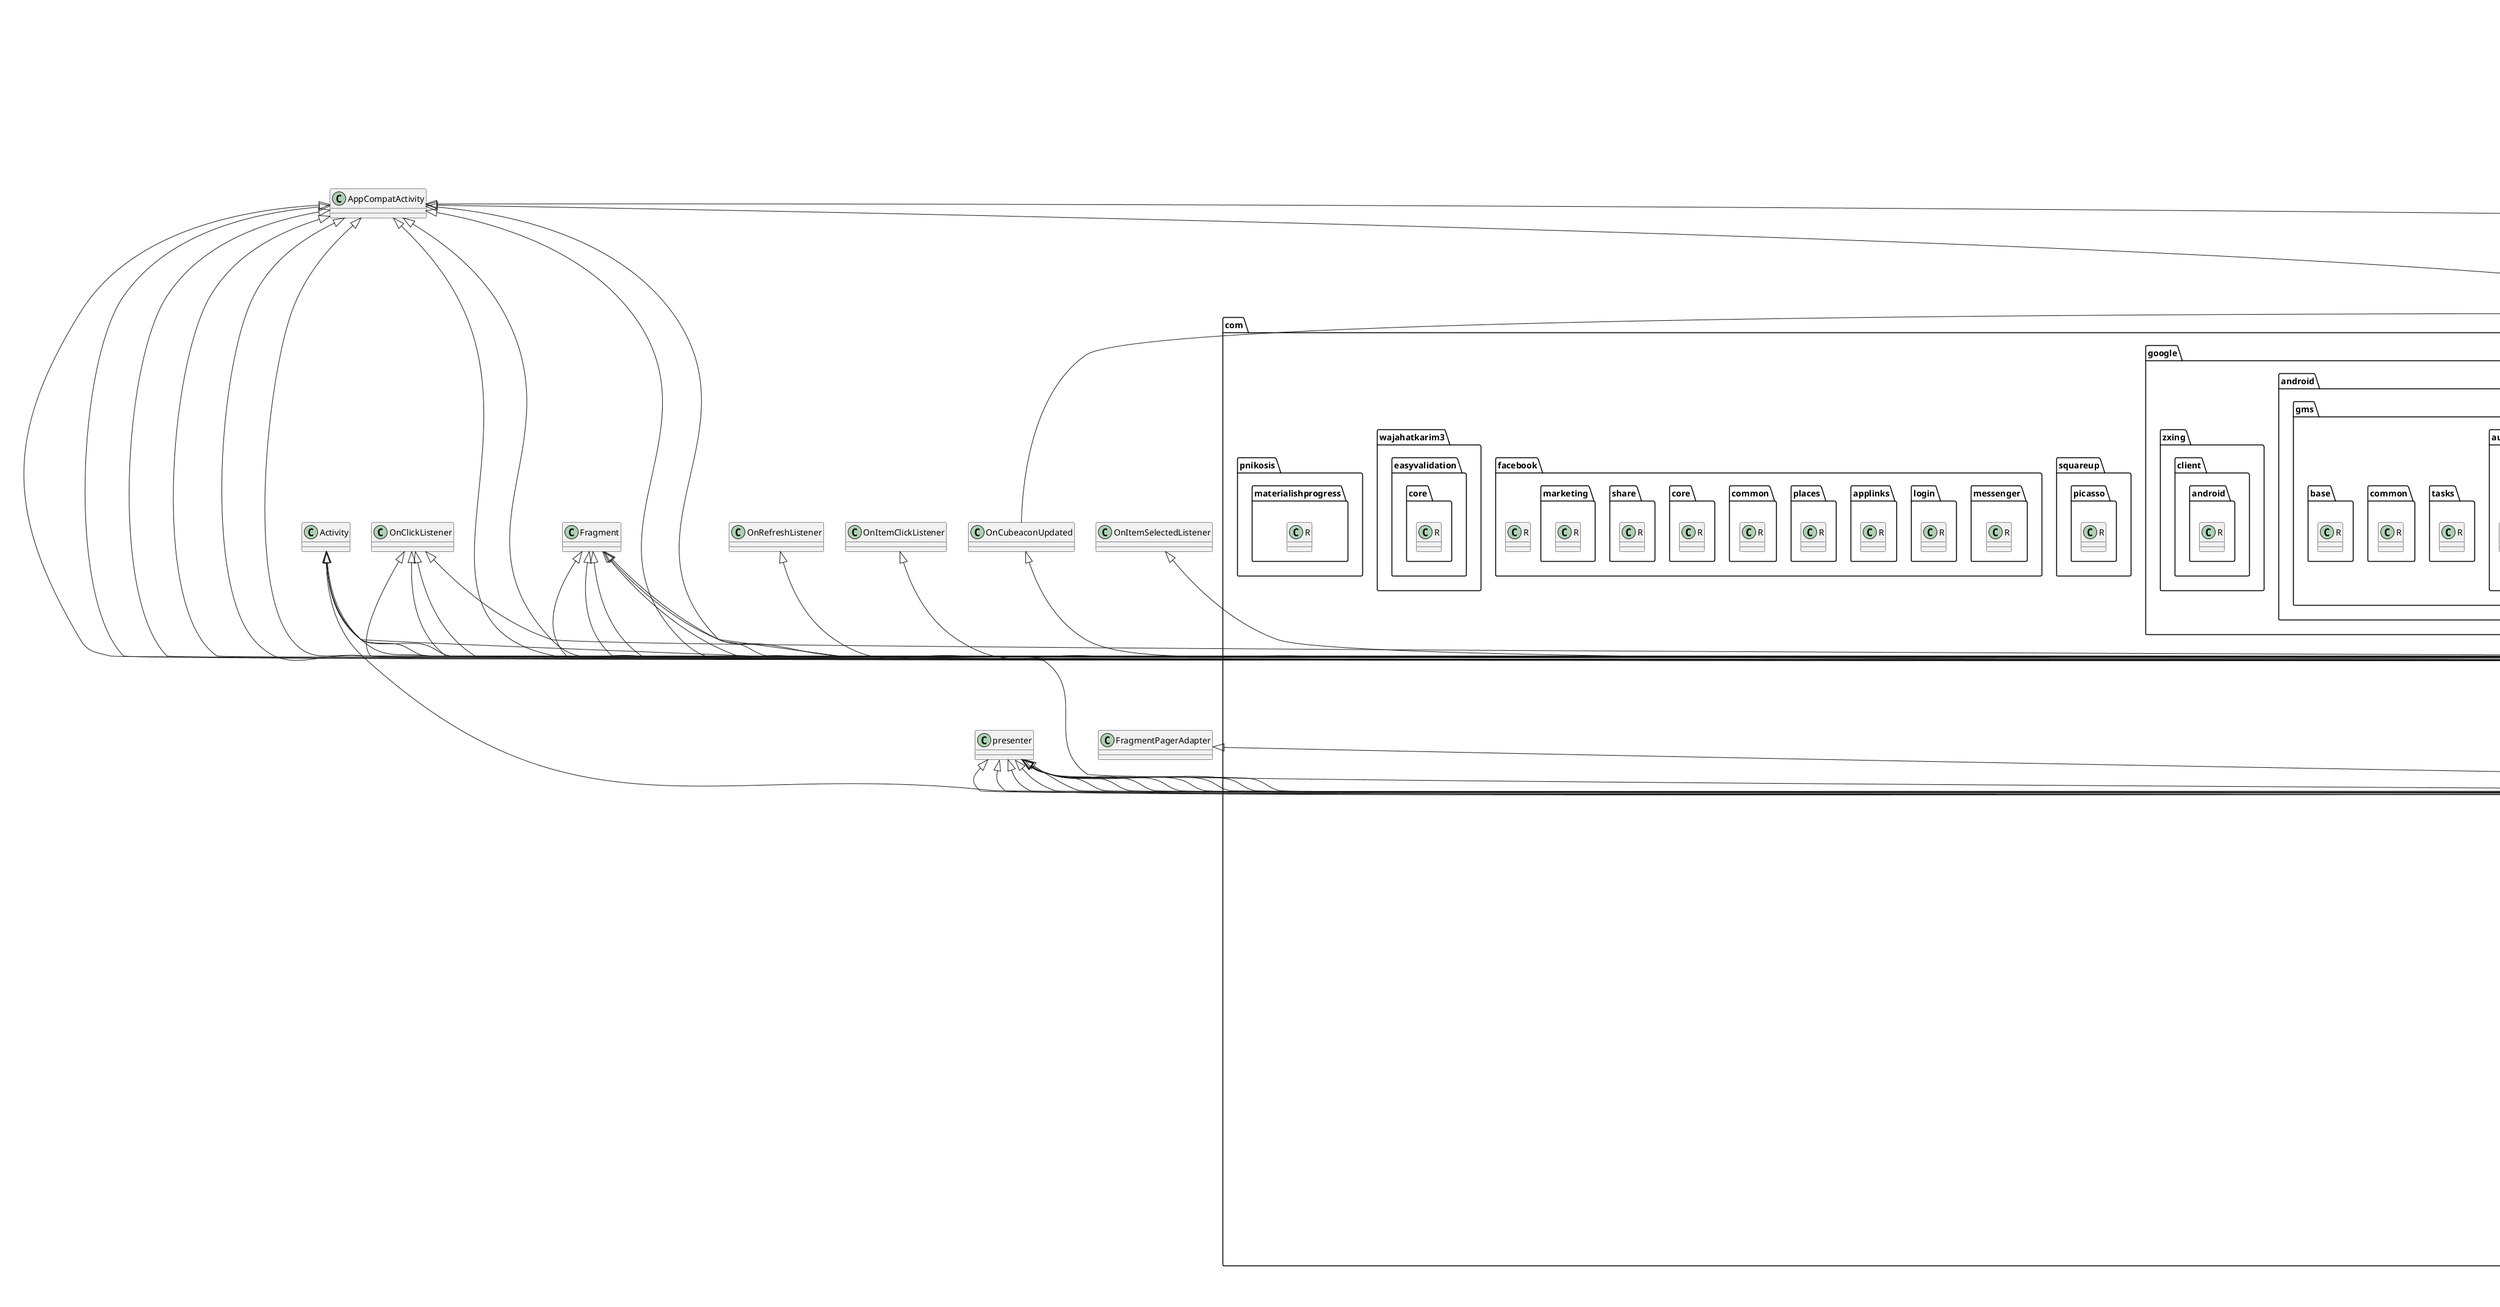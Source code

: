 @startuml

title __APP's Class Diagram__\n

  package com.example.aflah.tracki_master {
    package com.example.aflah.tracki_master.View {
      class AboutTrackiActivity {
      }
    }
  }
  

  package com.example.aflah.tracki_master {
    package com.example.aflah.tracki_master.NavbarFragment {
      class AccountFragment {
      }
    }
  }
  

  package com.example.aflah.tracki_master {
    package com.example.aflah.tracki_master.Model {
      class Advertisement {
      }
    }
  }
  

  package com.example.aflah.tracki_master {
    package com.example.aflah.tracki_master.Model {
      class Advertisements {
      }
    }
  }
  

  package com.example.aflah.tracki_master {
    package com.example.aflah.tracki_master.Data {
      package com.example.aflah.tracki_master.Data.remote {
        package com.example.aflah.tracki_master.Data.remote.API {
          class ApiClient {
          }
        }
      }
    }
  }
  

  package com.example.aflah.tracki_master {
    package com.example.aflah.tracki_master.Data {
      package com.example.aflah.tracki_master.Data.remote {
        package com.example.aflah.tracki_master.Data.remote.API {
          interface ApiInterface {
          }
        }
      }
    }
  }
  

  package com.example.aflah.tracki_master {
    package com.example.aflah.tracki_master.Retrofit {
      interface ApiRequest {
      }
    }
  }
  

  package com.example.aflah.tracki_master {
    class App {
    }
  }
  

  package com.example.aflah.tracki_master {
    class BuildConfig {
    }
  }
  

  package com.example.aflah.tracki_master {
    package com.example.aflah.tracki_master.Adapter {
      class CarouselDetailTokoAdapter {
      }
    }
  }
  

  package com.example.aflah.tracki_master {
    package com.example.aflah.tracki_master.Model {
      class Category {
      }
    }
  }
  

  package com.example.aflah.tracki_master {
    class DateDialog {
    }
  }
  

  package com.example.aflah.tracki_master {
    package com.example.aflah.tracki_master.View {
      class DetailMenuActivity {
      }
    }
  }
  

  package com.example.aflah.tracki_master {
    package com.example.aflah.tracki_master.Contract {
      interface DetailMenuContract {
      }
    }
  }
  

  package com.example.aflah.tracki_master {
    package com.example.aflah.tracki_master.Presenter {
      class DetailMenuPresenter {
      }
    }
  }
  

  package com.example.aflah.tracki_master {
    package com.example.aflah.tracki_master.View {
      class DetailPromoActivity {
      }
    }
  }
  

  package com.example.aflah.tracki_master {
    package com.example.aflah.tracki_master.Contract {
      interface DetailPromoContract {
      }
    }
  }
  

  package com.example.aflah.tracki_master {
    package com.example.aflah.tracki_master.Presenter {
      class DetailPromoPresenter {
      }
    }
  }
  

  package com.example.aflah.tracki_master {
    package com.example.aflah.tracki_master.Data {
      package com.example.aflah.tracki_master.Data.remote {
        class DetailPromoRemoteDataSource {
        }
      }
    }
  }
  

  package com.example.aflah.tracki_master {
    package com.example.aflah.tracki_master.Data {
      class DetailPromoRepository {
      }
    }
  }
  

  package com.example.aflah.tracki_master {
    package com.example.aflah.tracki_master.Data {
      interface DetailPromoSource {
      }
    }
  }
  

  package com.example.aflah.tracki_master {
    package com.example.aflah.tracki_master.Adapter {
      class DetailTokoAdapter {
      }
    }
  }
  

  package com.example.aflah.tracki_master {
    package com.example.aflah.tracki_master.Contract {
      interface DetailTokoContract {
      }
    }
  }
  

  package com.example.aflah.tracki_master {
    package com.example.aflah.tracki_master.View {
      class DetailTokoFragment {
      }
    }
  }
  

  package com.example.aflah.tracki_master {
    package com.example.aflah.tracki_master.Presenter {
      class DetailTokoPresenter {
      }
    }
  }
  

  package com.example.aflah.tracki_master {
    package com.example.aflah.tracki_master.Adapter {
      class DetailTokoViewPagerAdapter {
      }
    }
  }
  

  package com.example.aflah.tracki_master {
    package com.example.aflah.tracki_master.View {
      class EditProfilActivity {
      }
    }
  }
  

  package com.example.aflah.tracki_master {
    package com.example.aflah.tracki_master.Contract {
      interface EditProfilContract {
      }
    }
  }
  

  package com.example.aflah.tracki_master {
    package com.example.aflah.tracki_master.Presenter {
      class EditProfilePresenter {
      }
    }
  }
  

  package com.example.aflah.tracki_master {
    class ExampleInstrumentedTest {
    }
  }
  

  package com.example.aflah.tracki_master {
    package com.example.aflah.tracki_master.View {
      class ForgotPasswordActivity {
      }
    }
  }
  

  package com.example.aflah.tracki_master {
    package com.example.aflah.tracki_master.Contract {
      interface ForgotPasswordContract {
      }
    }
  }
  

  package com.example.aflah.tracki_master {
    package com.example.aflah.tracki_master.Presenter {
      class ForgotPasswordPresenter {
      }
    }
  }
  

  package com.example.aflah.tracki_master {
    package com.example.aflah.tracki_master.Model {
      class Galery {
      }
    }
  }
  

  package com.example.aflah.tracki_master {
    package com.example.aflah.tracki_master.View {
      class HasilSearchProductActivity {
      }
    }
  }
  

  package com.example.aflah.tracki_master {
    package com.example.aflah.tracki_master.Adapter {
      class HasilSearchProductAdapter {
      }
    }
  }
  

  package com.example.aflah.tracki_master {
    package com.example.aflah.tracki_master.Contract {
      interface HasilSearchProductContract {
      }
    }
  }
  

  package com.example.aflah.tracki_master {
    package com.example.aflah.tracki_master.Presenter {
      class HasilSearchProductPresenter {
      }
    }
  }
  

  package com.example.aflah.tracki_master {
    package com.example.aflah.tracki_master.View {
      class HasilSearchStoreActivity {
      }
    }
  }
  

  package com.example.aflah.tracki_master {
    package com.example.aflah.tracki_master.Adapter {
      class HasilSearchStoreAdapter {
      }
    }
  }
  

  package com.example.aflah.tracki_master {
    package com.example.aflah.tracki_master.Contract {
      interface HasilSearchStoreContract {
      }
    }
  }
  

  package com.example.aflah.tracki_master {
    package com.example.aflah.tracki_master.Presenter {
      class HasilSearchStorePresenter {
      }
    }
  }
  

  package com.example.aflah.tracki_master {
    package com.example.aflah.tracki_master.NavbarFragment {
      class HomeFragment {
      }
    }
  }
  

  package com.example.aflah.tracki_master {
    package com.example.aflah.tracki_master.Auth {
      interface ILogin {
      }
    }
  }
  

  package com.example.aflah.tracki_master {
    class Injection {
    }
  }
  

  package com.example.aflah.tracki_master {
    package com.example.aflah.tracki_master.Adapter {
      class ListMakananAdapter {
      }
    }
  }
  

  package com.example.aflah.tracki_master {
    package com.example.aflah.tracki_master.Adapter {
      class ListMinumanAdapter {
      }
    }
  }
  

  package com.example.aflah.tracki_master {
    package com.example.aflah.tracki_master.Adapter {
      class ListPromotionAdapter {
      }
    }
  }
  

  package com.example.aflah.tracki_master {
    package com.example.aflah.tracki_master.Adapter {
      class ListSavePromoAdapter {
      }
    }
  }
  

  package com.example.aflah.tracki_master {
    package com.example.aflah.tracki_master.Auth {
      class LoginActivity {
      }
    }
  }
  

  package com.example.aflah.tracki_master {
    package com.example.aflah.tracki_master.Auth {
      interface LoginContract {
      }
    }
  }
  

  package com.example.aflah.tracki_master {
    package com.example.aflah.tracki_master.Auth {
      class LoginPresenter {
      }
    }
  }
  

  package com.example.aflah.tracki_master {
    package com.example.aflah.tracki_master.Contract {
      interface MakananContract {
      }
    }
  }
  

  package com.example.aflah.tracki_master {
    package com.example.aflah.tracki_master.View {
      class MakananFragment {
      }
    }
  }
  

  package com.example.aflah.tracki_master {
    package com.example.aflah.tracki_master.Presenter {
      class MakananPresenter {
      }
    }
  }
  

  package com.example.aflah.tracki_master {
    package com.example.aflah.tracki_master.Contract {
      interface MinumanContract {
      }
    }
  }
  

  package com.example.aflah.tracki_master {
    package com.example.aflah.tracki_master.View {
      class MinumanFragment {
      }
    }
  }
  

  package com.example.aflah.tracki_master {
    package com.example.aflah.tracki_master.Presenter {
      class MinumanPresenter {
      }
    }
  }
  

  package com.example.aflah.tracki_master {
    class NavigationActivity {
    }
  }
  

  package com.example.aflah.tracki_master {
    package com.example.aflah.tracki_master.Model {
      class PivotPromo {
      }
    }
  }
  

  package com.example.aflah.tracki_master {
    package com.example.aflah.tracki_master.Model {
      class PivotReview {
      }
    }
  }
  

  package com.example.aflah.tracki_master {
    class PreferenceManager {
    }
  }
  

  package com.example.aflah.tracki_master {
    package com.example.aflah.tracki_master.Model {
      class Product {
      }
    }
  }
  

  package com.example.aflah.tracki_master {
    package com.example.aflah.tracki_master.Data {
      package com.example.aflah.tracki_master.Data.remote {
        class ProductRemoteDataSource {
        }
      }
    }
  }
  

  package com.example.aflah.tracki_master {
    package com.example.aflah.tracki_master.Data {
      class ProductRepository {
      }
    }
  }
  

  package com.example.aflah.tracki_master {
    package com.example.aflah.tracki_master.Data {
      interface ProductSource {
      }
    }
  }
  

  package com.example.aflah.tracki_master {
    package com.example.aflah.tracki_master.View {
      class PrologActivity {
      }
    }
  }
  

  package com.example.aflah.tracki_master {
    package com.example.aflah.tracki_master.View {
      class PromoFragment {
      }
    }
  }
  

  package com.example.aflah.tracki_master {
    package com.example.aflah.tracki_master.Model {
      class Promotion {
      }
    }
  }
  

  package com.example.aflah.tracki_master {
    package com.example.aflah.tracki_master.Contract {
      interface PromotionContract {
      }
    }
  }
  

  package com.example.aflah.tracki_master {
    package com.example.aflah.tracki_master.Presenter {
      class PromotionPresenter {
      }
    }
  }
  

  package com.example.aflah.tracki_master {
    package com.example.aflah.tracki_master.Data {
      package com.example.aflah.tracki_master.Data.remote {
        class PromotionRemoteDataSource {
        }
      }
    }
  }
  

  package com.example.aflah.tracki_master {
    package com.example.aflah.tracki_master.Data {
      class PromotionRepository {
      }
    }
  }
  

  package com.example.aflah.tracki_master {
    package com.example.aflah.tracki_master.Data {
      interface PromotionSource {
      }
    }
  }
  

  package com.eyro.cubeacon {
    class R {
    }
  }
  

  package com.google.android.gms.auth {
    package com.google.android.gms.auth.api {
      class R {
      }
    }
  }
  

  package com.squareup.picasso {
    class R {
    }
  }
  

  package com.google.android.gms.tasks {
    class R {
    }
  }
  

  package android.support.design {
    class R {
    }
  }
  

  package android.support.graphics.drawable {
    class R {
    }
  }
  

  package com.facebook {
    class R {
    }
  }
  

  package android.support.mediacompat {
    class R {
    }
  }
  

  package com.facebook {
    package com.facebook.messenger {
      class R {
      }
    }
  }
  

  package android.support.fragment {
    class R {
    }
  }
  

  package com.google.android.gms.auth {
    package com.google.android.gms.auth.api {
      package com.google.android.gms.auth.api.phone {
        class R {
        }
      }
    }
  }
  

  package com.facebook {
    package com.facebook.login {
      class R {
      }
    }
  }
  

  package android.support.customtabs {
    class R {
    }
  }
  

  package android.support.v7.recyclerview {
    class R {
    }
  }
  

  package com.facebook {
    package com.facebook.applinks {
      class R {
      }
    }
  }
  

  package com.facebook {
    package com.facebook.places {
      class R {
      }
    }
  }
  

  package me.omidh.ripplevalidatoredittext {
    class R {
    }
  }
  

  package android.support.compat {
    class R {
    }
  }
  

  package com.example.aflah.tracki_master {
    class R {
    }
  }
  

  package android.arch.lifecycle {
    package android.arch.lifecycle.viewmodel {
      class R {
      }
    }
  }
  

  package android.support.multidex {
    class R {
    }
  }
  

  package android.support.v7.cardview {
    class R {
    }
  }
  

  package android.arch.lifecycle {
    package android.arch.lifecycle.livedata.core {
      class R {
      }
    }
  }
  

  package com.facebook {
    package com.facebook.common {
      class R {
      }
    }
  }
  

  package android.support.coreui {
    class R {
    }
  }
  

  package android.arch.core {
    class R {
    }
  }
  

  package de.hdodenhof.circleimageview {
    class R {
    }
  }
  

  package android.support.coreutils {
    class R {
    }
  }
  

  package android.support.transition {
    class R {
    }
  }
  

  package android.support.v7.appcompat {
    class R {
    }
  }
  

  package android.support.graphics.drawable {
    package android.support.graphics.drawable.animated {
      class R {
      }
    }
  }
  

  package android.arch.lifecycle {
    class R {
    }
  }
  

  package com.google.android.gms.auth {
    class R {
    }
  }
  

  package org.altbeacon.beacon {
    class R {
    }
  }
  

  package com.facebook {
    package com.facebook.core {
      class R {
      }
    }
  }
  

  package cn.pedant.SweetAlert {
    class R {
    }
  }
  

  package com.facebook {
    package com.facebook.share {
      class R {
      }
    }
  }
  

  package android.support.v4 {
    class R {
    }
  }
  

  package com.wajahatkarim3.easyvalidation.core {
    class R {
    }
  }
  

  package com.pnikosis.materialishprogress {
    class R {
    }
  }
  

  package android.support.constraint {
    class R {
    }
  }
  

  package com.google.zxing.client.android {
    class R {
    }
  }
  

  package com.google.android.gms.common {
    class R {
    }
  }
  

  package com.facebook {
    package com.facebook.marketing {
      class R {
      }
    }
  }
  

  package com.google.android.gms.base {
    class R {
    }
  }
  

  package com.example.aflah.tracki_master {
    package com.example.aflah.tracki_master.View {
      class RegisterActivity {
      }
    }
  }
  

  package com.example.aflah.tracki_master {
    package com.example.aflah.tracki_master.Contract {
      interface RegisterContract {
      }
    }
  }
  

  package com.example.aflah.tracki_master {
    package com.example.aflah.tracki_master.Presenter {
      class RegisterPresenter {
      }
    }
  }
  

  package com.example.aflah.tracki_master {
    package com.example.aflah.tracki_master.Model {
      package com.example.aflah.tracki_master.Model.Response {
        class ResponseAddReview {
        }
      }
    }
  }
  

  package com.example.aflah.tracki_master {
    package com.example.aflah.tracki_master.Model {
      package com.example.aflah.tracki_master.Model.Response {
        class ResponseDeletePromo {
        }
      }
    }
  }
  

  package com.example.aflah.tracki_master {
    package com.example.aflah.tracki_master.Model {
      package com.example.aflah.tracki_master.Model.Response {
        class ResponseDetailToko {
        }
      }
    }
  }
  

  package com.example.aflah.tracki_master {
    package com.example.aflah.tracki_master.Model {
      package com.example.aflah.tracki_master.Model.Response {
        class ResponseForgotPassword {
        }
      }
    }
  }
  

  package com.example.aflah.tracki_master {
    package com.example.aflah.tracki_master.Model {
      package com.example.aflah.tracki_master.Model.Response {
        class ResponseLogin {
        }
      }
    }
  }
  

  package com.example.aflah.tracki_master {
    package com.example.aflah.tracki_master.Model {
      package com.example.aflah.tracki_master.Model.Response {
        class ResponseLogout {
        }
      }
    }
  }
  

  package com.example.aflah.tracki_master {
    package com.example.aflah.tracki_master.Model {
      package com.example.aflah.tracki_master.Model.Response {
        class ResponseProductById {
        }
      }
    }
  }
  

  package com.example.aflah.tracki_master {
    package com.example.aflah.tracki_master.Model {
      package com.example.aflah.tracki_master.Model.Response {
        class ResponsePromotionById {
        }
      }
    }
  }
  

  package com.example.aflah.tracki_master {
    package com.example.aflah.tracki_master.Model {
      package com.example.aflah.tracki_master.Model.Response {
        class ResponseRedeemPromotion {
        }
      }
    }
  }
  

  package com.example.aflah.tracki_master {
    package com.example.aflah.tracki_master.Model {
      package com.example.aflah.tracki_master.Model.Response {
        class ResponseRegister {
        }
      }
    }
  }
  

  package com.example.aflah.tracki_master {
    package com.example.aflah.tracki_master.Model {
      package com.example.aflah.tracki_master.Model.Response {
        class ResponseSearchNameProduct {
        }
      }
    }
  }
  

  package com.example.aflah.tracki_master {
    package com.example.aflah.tracki_master.Model {
      package com.example.aflah.tracki_master.Model.Response {
        class ResponseSearchNameStore {
        }
      }
    }
  }
  

  package com.example.aflah.tracki_master {
    package com.example.aflah.tracki_master.Model {
      package com.example.aflah.tracki_master.Model.Response {
        class ResponseSearchProduct {
        }
      }
    }
  }
  

  package com.example.aflah.tracki_master {
    package com.example.aflah.tracki_master.Model {
      package com.example.aflah.tracki_master.Model.Response {
        class ResponseTokoByUID {
        }
      }
    }
  }
  

  package com.example.aflah.tracki_master {
    package com.example.aflah.tracki_master.Model {
      package com.example.aflah.tracki_master.Model.Response {
        class ResponseUserById {
        }
      }
    }
  }
  

  package com.example.aflah.tracki_master {
    package com.example.aflah.tracki_master.Retrofit {
      class RetroServer {
      }
    }
  }
  

  package com.example.aflah.tracki_master {
    package com.example.aflah.tracki_master.Adapter {
      class ReviewAdapter {
      }
    }
  }
  

  package com.example.aflah.tracki_master {
    package com.example.aflah.tracki_master.Data {
      package com.example.aflah.tracki_master.Data.remote {
        class ReviewRemoteDataSource {
        }
      }
    }
  }
  

  package com.example.aflah.tracki_master {
    package com.example.aflah.tracki_master.View {
      class ReviewTokoActivity {
      }
    }
  }
  

  package com.example.aflah.tracki_master {
    package com.example.aflah.tracki_master.Contract {
      interface ReviewTokoContract {
      }
    }
  }
  

  package com.example.aflah.tracki_master {
    package com.example.aflah.tracki_master.Presenter {
      class ReviewTokoPresenter {
      }
    }
  }
  

  package com.example.aflah.tracki_master {
    package com.example.aflah.tracki_master.Data {
      class ReviewTokoRepository {
      }
    }
  }
  

  package com.example.aflah.tracki_master {
    package com.example.aflah.tracki_master.Data {
      interface ReviewTokoSource {
      }
    }
  }
  

  package com.example.aflah.tracki_master {
    package com.example.aflah.tracki_master.Model {
      class Reviewer {
      }
    }
  }
  

  package com.example.aflah.tracki_master {
    package com.example.aflah.tracki_master.Model {
      class SearchName {
      }
    }
  }
  

  package com.example.aflah.tracki_master {
    package com.example.aflah.tracki_master.View {
      class SplashScreen {
      }
    }
  }
  

  package com.example.aflah.tracki_master {
    package com.example.aflah.tracki_master.Model {
      class Store {
      }
    }
  }
  

  package com.example.aflah.tracki_master {
    package com.example.aflah.tracki_master.Data {
      package com.example.aflah.tracki_master.Data.remote {
        class StoreRemoteDataSource {
        }
      }
    }
  }
  

  package com.example.aflah.tracki_master {
    package com.example.aflah.tracki_master.Data {
      class StoreRepository {
      }
    }
  }
  

  package com.example.aflah.tracki_master {
    package com.example.aflah.tracki_master.Data {
      interface StoreSource {
      }
    }
  }
  

  package com.example.aflah.tracki_master {
    package com.example.aflah.tracki_master.Model {
      class StoreType {
      }
    }
  }
  

  package com.example.aflah.tracki_master {
    package com.example.aflah.tracki_master.View {
      class TokoActivity {
      }
    }
  }
  

  package com.example.aflah.tracki_master {
    package com.example.aflah.tracki_master.Contract {
      interface TokoContract {
      }
    }
  }
  

  package com.example.aflah.tracki_master {
    package com.example.aflah.tracki_master.Presenter {
      class TokoPresenter {
      }
    }
  }
  

  package com.example.aflah.tracki_master {
    package com.example.aflah.tracki_master.Adapter {
      class TokoTerdekatAdapter {
      }
    }
  }
  

  package com.example.aflah.tracki_master {
    package com.example.aflah.tracki_master.Model {
      class User {
      }
    }
  }
  

  package com.example.aflah.tracki_master {
    package com.example.aflah.tracki_master.Model {
      class UserLogin {
      }
    }
  }
  

  package com.example.aflah.tracki_master {
    package com.example.aflah.tracki_master.Data {
      package com.example.aflah.tracki_master.Data.remote {
        class UserRemoteDataSource {
        }
      }
    }
  }
  

  package com.example.aflah.tracki_master {
    package com.example.aflah.tracki_master.Data {
      class UserRepository {
      }
    }
  }
  

  package com.example.aflah.tracki_master {
    package com.example.aflah.tracki_master.Data {
      interface UserSource {
      }
    }
  }
  

  package com.example.aflah.tracki_master {
    class setting {
    }
  }
  

  AboutTrackiActivity -up-|> AppCompatActivity
  AccountFragment -up-|> Fragment
  AccountFragment o-- UserLogin : userLogin
  AccountFragment o-- ListSavePromoAdapter : listSavePromoAdapter
  Advertisement o-- Store : store
  App -up-|> BootstrapNotifier
  App -up-|> Application
  CarouselDetailTokoAdapter -up-|> PagerAdapter
  DateDialog -up-|> OnDateSetListener
  DateDialog -up-|> DialogFragment
  DetailMenuActivity -up-|> view
  DetailMenuActivity -up-|> AppCompatActivity
  DetailMenuActivity o-- DetailMenuPresenter : presenter
  DetailMenuPresenter -up-|> presenter
  DetailMenuPresenter o-- ProductRepository : productRepository
  DetailMenuPresenter o-- view : view
  DetailPromoActivity -up-|> view
  DetailPromoActivity -up-|> AppCompatActivity
  DetailPromoActivity o-- UserLogin : userLogin
  DetailPromoActivity o-- DetailPromoPresenter : presenter
  DetailPromoPresenter -up-|> presenter
  DetailPromoPresenter o-- DetailPromoRepository : detailPromoRepository
  DetailPromoPresenter o-- view : view
  DetailPromoRemoteDataSource -up-|> DetailPromoSource
  DetailPromoRemoteDataSource o-- ApiInterface : apiInterface
  DetailPromoRepository -up-|> DetailPromoSource
  DetailPromoRepository o-- DetailPromoRemoteDataSource : detailPromoRemoteDataSource
  DetailTokoAdapter -up-|> Adapter
  DetailTokoAdapter o-- Store : store
  DetailTokoFragment -up-|> view
  DetailTokoFragment -up-|> Fragment
  DetailTokoFragment o-- OnFragmentInteractionListener : mListener
  DetailTokoFragment o-- DetailTokoAdapter : adapter
  DetailTokoFragment o-- Store : store
  DetailTokoFragment o-- DetailTokoPresenter : presenter
  DetailTokoPresenter -up-|> presenter
  DetailTokoPresenter o-- StoreRepository : storeRepository
  DetailTokoPresenter o-- view : view
  DetailTokoViewPagerAdapter -up-|> FragmentPagerAdapter
  EditProfilActivity -up-|> OnClickListener
  EditProfilActivity -up-|> view
  EditProfilActivity -up-|> Activity
  EditProfilActivity o-- UserLogin : userLogin
  EditProfilActivity o-- EditProfilePresenter : presenter
  EditProfilePresenter -up-|> presenter
  EditProfilePresenter -up-|> Activity
  EditProfilePresenter o-- UserRepository : userRepository
  EditProfilePresenter o-- view : view
  ForgotPasswordActivity -up-|> view
  ForgotPasswordActivity -up-|> AppCompatActivity
  ForgotPasswordActivity o-- ForgotPasswordPresenter : presenter
  ForgotPasswordPresenter -up-|> presenter
  ForgotPasswordPresenter o-- UserRepository : userRepository
  ForgotPasswordPresenter o-- view : view
  HasilSearchProductActivity -up-|> view
  HasilSearchProductActivity -up-|> Activity
  HasilSearchProductActivity o-- HasilSearchProductAdapter : hasilSearchProductAdapter
  HasilSearchProductActivity o-- HasilSearchProductPresenter : presenter
  HasilSearchProductAdapter -up-|> Adapter
  HasilSearchProductPresenter -up-|> presenter
  HasilSearchProductPresenter o-- ProductRepository : productRepository
  HasilSearchProductPresenter o-- view : view
  HasilSearchStoreActivity -up-|> view
  HasilSearchStoreActivity -up-|> Activity
  HasilSearchStoreActivity o-- HasilSearchStoreAdapter : hasilSearchStoreAdapter
  HasilSearchStoreActivity o-- HasilSearchStorePresenter : presenter
  HasilSearchStoreAdapter -up-|> Adapter
  HasilSearchStorePresenter -up-|> presenter
  HasilSearchStorePresenter o-- StoreRepository : storeRepository
  HasilSearchStorePresenter o-- view : view
  HomeFragment -up-|> OnCubeaconUpdated
  HomeFragment -up-|> OnItemClickListener
  HomeFragment -up-|> OnRefreshListener
  HomeFragment -up-|> OnItemSelectedListener
  HomeFragment -up-|> Fragment
  HomeFragment o-- TokoTerdekatAdapter : tokoTerdekatAdapter
  HomeFragment o-- OnFragmentInteractionListener : mListener
  ListMakananAdapter -up-|> Adapter
  ListMinumanAdapter -up-|> Adapter
  ListPromotionAdapter -up-|> Adapter
  ListSavePromoAdapter -up-|> Adapter
  LoginActivity -up-|> OnClickListener
  LoginActivity -up-|> ILogin
  LoginActivity -up-|> Activity
  MakananFragment -up-|> view
  MakananFragment -up-|> Fragment
  MakananFragment o-- OnFragmentInteractionListener : mListener
  MakananFragment o-- ListMakananAdapter : adapter
  MakananFragment o-- MakananPresenter : presenter
  MakananPresenter -up-|> presenter
  MakananPresenter o-- ProductRepository : productRepository
  MakananPresenter o-- view : view
  MinumanFragment -up-|> view
  MinumanFragment -up-|> Fragment
  MinumanFragment o-- ListMinumanAdapter : adapter
  MinumanFragment o-- OnFragmentInteractionListener : mListener
  MinumanFragment o-- MinumanPresenter : presenter
  MinumanPresenter -up-|> presenter
  MinumanPresenter o-- ProductRepository : productRepository
  MinumanPresenter o-- view : view
  NavigationActivity -up-|> OnNavigationItemSelectedListener
  NavigationActivity -up-|> OnFragmentInteractionListener
  NavigationActivity -up-|> CBRangingListener
  NavigationActivity -up-|> CBServiceListener
  NavigationActivity -up-|> AppCompatActivity
  NavigationActivity o-- HomeFragment : homeFragment
  NavigationActivity o-- AccountFragment : accountFragment
  NavigationActivity o-- PromoFragment : promoFragment
  NavigationActivity o-- OnCubeaconUpdated : mOnCubeaconUpdated
  PreferenceManager -up-|> AppCompatActivity
  Product o-- Category : category
  ProductRemoteDataSource -up-|> ProductSource
  ProductRemoteDataSource o-- ApiInterface : apiInterface
  ProductRepository -up-|> ProductSource
  ProductRepository o-- ProductRemoteDataSource : productRemoteDataSource
  PrologActivity -up-|> AppCompatActivity
  PrologActivity o-- MyViewPagerAdapter : myViewPagerAdapter
  PrologActivity o-- PreferenceManager : prefManager
  PromoFragment -up-|> view
  PromoFragment -up-|> Fragment
  PromoFragment o-- ListPromotionAdapter : listPromotionAdapter
  PromoFragment o-- PromotionPresenter : presenter
  PromoFragment o-- OnFragmentInteractionListener : mListener
  Promotion o-- PivotPromo : pivot
  Promotion o-- Store : store
  PromotionPresenter -up-|> presenter
  PromotionPresenter o-- PromotionRepository : promotionRepository
  PromotionPresenter o-- view : view
  PromotionRemoteDataSource -up-|> PromotionSource
  PromotionRemoteDataSource o-- ApiInterface : apiInterface
  PromotionRepository -up-|> PromotionSource
  PromotionRepository o-- PromotionRemoteDataSource : promotionRemoteDataSource
  RegisterActivity -up-|> OnClickListener
  RegisterActivity -up-|> view
  RegisterActivity -up-|> AppCompatActivity
  RegisterActivity o-- RegisterPresenter : presenter
  RegisterPresenter -up-|> presenter
  RegisterPresenter o-- UserRepository : userRepository
  RegisterPresenter o-- view : view
  ResponseAddReview o-- Store : store
  ResponseDetailToko o-- Store : store
  ResponseLogin o-- UserLogin : userLogin
  ResponseProductById o-- Product : product
  ResponsePromotionById o-- Promotion : promotion
  ResponseRedeemPromotion o-- User : user
  ResponseRegister o-- UserLogin : user
  ResponseUserById o-- User : user
  ReviewAdapter -up-|> Adapter
  ReviewRemoteDataSource -up-|> ReviewTokoSource
  ReviewRemoteDataSource o-- ApiInterface : apiInterface
  ReviewTokoActivity -up-|> OnClickListener
  ReviewTokoActivity -up-|> view
  ReviewTokoActivity -up-|> AppCompatActivity
  ReviewTokoActivity o-- ReviewAdapter : reviewAdapter
  ReviewTokoActivity o-- ReviewTokoPresenter : presenter
  ReviewTokoPresenter -up-|> presenter
  ReviewTokoPresenter o-- ReviewTokoRepository : reviewTokoRepository
  ReviewTokoPresenter o-- view : view
  ReviewTokoRepository -up-|> ReviewTokoSource
  ReviewTokoRepository o-- ReviewRemoteDataSource : reviewRemoteDataSource
  Reviewer o-- PivotReview : pivot
  SplashScreen -up-|> AppCompatActivity
  Store o-- StoreType : store_type
  StoreRemoteDataSource -up-|> StoreSource
  StoreRemoteDataSource o-- ApiInterface : apiInterface
  StoreRepository -up-|> StoreSource
  StoreRepository o-- StoreRemoteDataSource : storeRemoteDataSource
  TokoActivity -up-|> OnFragmentInteractionListener
  TokoActivity -up-|> OnFragmentInteractionListener
  TokoActivity -up-|> OnFragmentInteractionListener
  TokoActivity -up-|> view
  TokoActivity -up-|> AppCompatActivity
  TokoActivity o-- DetailTokoViewPagerAdapter : detailTokoViewPagerAdapter
  TokoActivity o-- CarouselDetailTokoAdapter : carouselDetailTokoAdapter
  TokoActivity o-- TokoPresenter : presenter
  TokoPresenter -up-|> presenter
  TokoPresenter o-- StoreRepository : storeRepository
  TokoPresenter o-- view : view
  TokoTerdekatAdapter -up-|> Adapter
  UserRemoteDataSource -up-|> UserSource
  UserRemoteDataSource o-- ApiInterface : apiInterface
  UserRepository -up-|> UserSource
  UserRepository o-- UserRemoteDataSource : userRemoteDataSource
  setting -up-|> AppCompatActivity


right footer


PlantUML diagram generated by SketchIt! (https://bitbucket.org/pmesmeur/sketch.it)
For more information about this tool, please contact philippe.mesmeur@gmail.com
endfooter

@enduml
